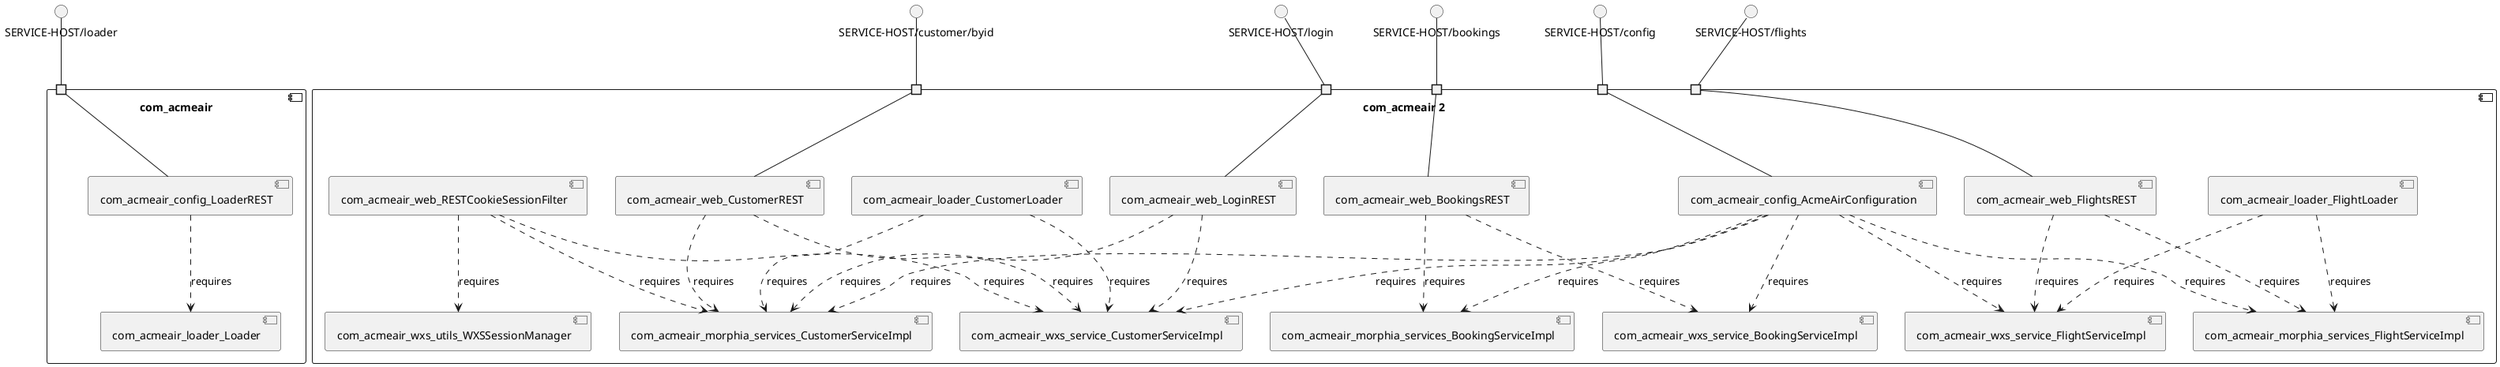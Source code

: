 @startuml
skinparam fixCircleLabelOverlapping true
skinparam componentStyle uml2
component "com_acmeair\n\n\n\n\n\n" {
[com_acmeair_config_LoaderREST]
[com_acmeair_loader_Loader]
portin " " as com_acmeair_requires_SERVICE_HOST_loader
[com_acmeair_config_LoaderREST]..>[com_acmeair_loader_Loader] : requires
"com_acmeair_requires_SERVICE_HOST_loader"--[com_acmeair_config_LoaderREST]
}
interface "SERVICE-HOST/loader" as interface.SERVICE_HOST_loader
interface.SERVICE_HOST_loader--"com_acmeair_requires_SERVICE_HOST_loader"
component "com_acmeair 2\n\n\n\n\n\n" {
[com_acmeair_web_LoginREST]
[com_acmeair_loader_FlightLoader]
[com_acmeair_loader_CustomerLoader]
[com_acmeair_web_RESTCookieSessionFilter]
[com_acmeair_morphia_services_BookingServiceImpl]
[com_acmeair_web_FlightsREST]
[com_acmeair_wxs_service_FlightServiceImpl]
[com_acmeair_morphia_services_FlightServiceImpl]
[com_acmeair_morphia_services_CustomerServiceImpl]
[com_acmeair_wxs_service_BookingServiceImpl]
[com_acmeair_web_BookingsREST]
[com_acmeair_config_AcmeAirConfiguration]
[com_acmeair_wxs_service_CustomerServiceImpl]
[com_acmeair_wxs_utils_WXSSessionManager]
[com_acmeair_web_CustomerREST]
portin " " as com_acmeair_2_requires_SERVICE_HOST_customer_byid
portin " " as com_acmeair_2_requires_SERVICE_HOST_flights
portin " " as com_acmeair_2_requires_SERVICE_HOST_bookings
portin " " as com_acmeair_2_requires_SERVICE_HOST_login
portin " " as com_acmeair_2_requires_SERVICE_HOST_config
[com_acmeair_web_FlightsREST]..>[com_acmeair_morphia_services_FlightServiceImpl] : requires
[com_acmeair_web_CustomerREST]..>[com_acmeair_morphia_services_CustomerServiceImpl] : requires
[com_acmeair_loader_FlightLoader]..>[com_acmeair_wxs_service_FlightServiceImpl] : requires
[com_acmeair_config_AcmeAirConfiguration]..>[com_acmeair_wxs_service_FlightServiceImpl] : requires
[com_acmeair_web_BookingsREST]..>[com_acmeair_wxs_service_BookingServiceImpl] : requires
[com_acmeair_config_AcmeAirConfiguration]..>[com_acmeair_wxs_service_BookingServiceImpl] : requires
[com_acmeair_loader_FlightLoader]..>[com_acmeair_morphia_services_FlightServiceImpl] : requires
[com_acmeair_web_RESTCookieSessionFilter]..>[com_acmeair_wxs_service_CustomerServiceImpl] : requires
[com_acmeair_config_AcmeAirConfiguration]..>[com_acmeair_morphia_services_CustomerServiceImpl] : requires
[com_acmeair_web_RESTCookieSessionFilter]..>[com_acmeair_wxs_utils_WXSSessionManager] : requires
[com_acmeair_web_LoginREST]..>[com_acmeair_morphia_services_CustomerServiceImpl] : requires
[com_acmeair_config_AcmeAirConfiguration]..>[com_acmeair_wxs_service_CustomerServiceImpl] : requires
[com_acmeair_web_RESTCookieSessionFilter]..>[com_acmeair_morphia_services_CustomerServiceImpl] : requires
[com_acmeair_loader_CustomerLoader]..>[com_acmeair_morphia_services_CustomerServiceImpl] : requires
[com_acmeair_web_LoginREST]..>[com_acmeair_wxs_service_CustomerServiceImpl] : requires
[com_acmeair_web_FlightsREST]..>[com_acmeair_wxs_service_FlightServiceImpl] : requires
[com_acmeair_config_AcmeAirConfiguration]..>[com_acmeair_morphia_services_BookingServiceImpl] : requires
[com_acmeair_config_AcmeAirConfiguration]..>[com_acmeair_morphia_services_FlightServiceImpl] : requires
[com_acmeair_web_CustomerREST]..>[com_acmeair_wxs_service_CustomerServiceImpl] : requires
[com_acmeair_loader_CustomerLoader]..>[com_acmeair_wxs_service_CustomerServiceImpl] : requires
[com_acmeair_web_BookingsREST]..>[com_acmeair_morphia_services_BookingServiceImpl] : requires
"com_acmeair_2_requires_SERVICE_HOST_config"--[com_acmeair_config_AcmeAirConfiguration]
"com_acmeair_2_requires_SERVICE_HOST_flights"--[com_acmeair_web_FlightsREST]
"com_acmeair_2_requires_SERVICE_HOST_customer_byid"--[com_acmeair_web_CustomerREST]
"com_acmeair_2_requires_SERVICE_HOST_login"--[com_acmeair_web_LoginREST]
"com_acmeair_2_requires_SERVICE_HOST_bookings"--[com_acmeair_web_BookingsREST]
}
interface "SERVICE-HOST/bookings" as interface.SERVICE_HOST_bookings
interface.SERVICE_HOST_bookings--"com_acmeair_2_requires_SERVICE_HOST_bookings"
interface "SERVICE-HOST/config" as interface.SERVICE_HOST_config
interface.SERVICE_HOST_config--"com_acmeair_2_requires_SERVICE_HOST_config"
interface "SERVICE-HOST/customer/byid" as interface.SERVICE_HOST_customer_byid
interface.SERVICE_HOST_customer_byid--"com_acmeair_2_requires_SERVICE_HOST_customer_byid"
interface "SERVICE-HOST/flights" as interface.SERVICE_HOST_flights
interface.SERVICE_HOST_flights--"com_acmeair_2_requires_SERVICE_HOST_flights"
interface "SERVICE-HOST/login" as interface.SERVICE_HOST_login
interface.SERVICE_HOST_login--"com_acmeair_2_requires_SERVICE_HOST_login"

@enduml
